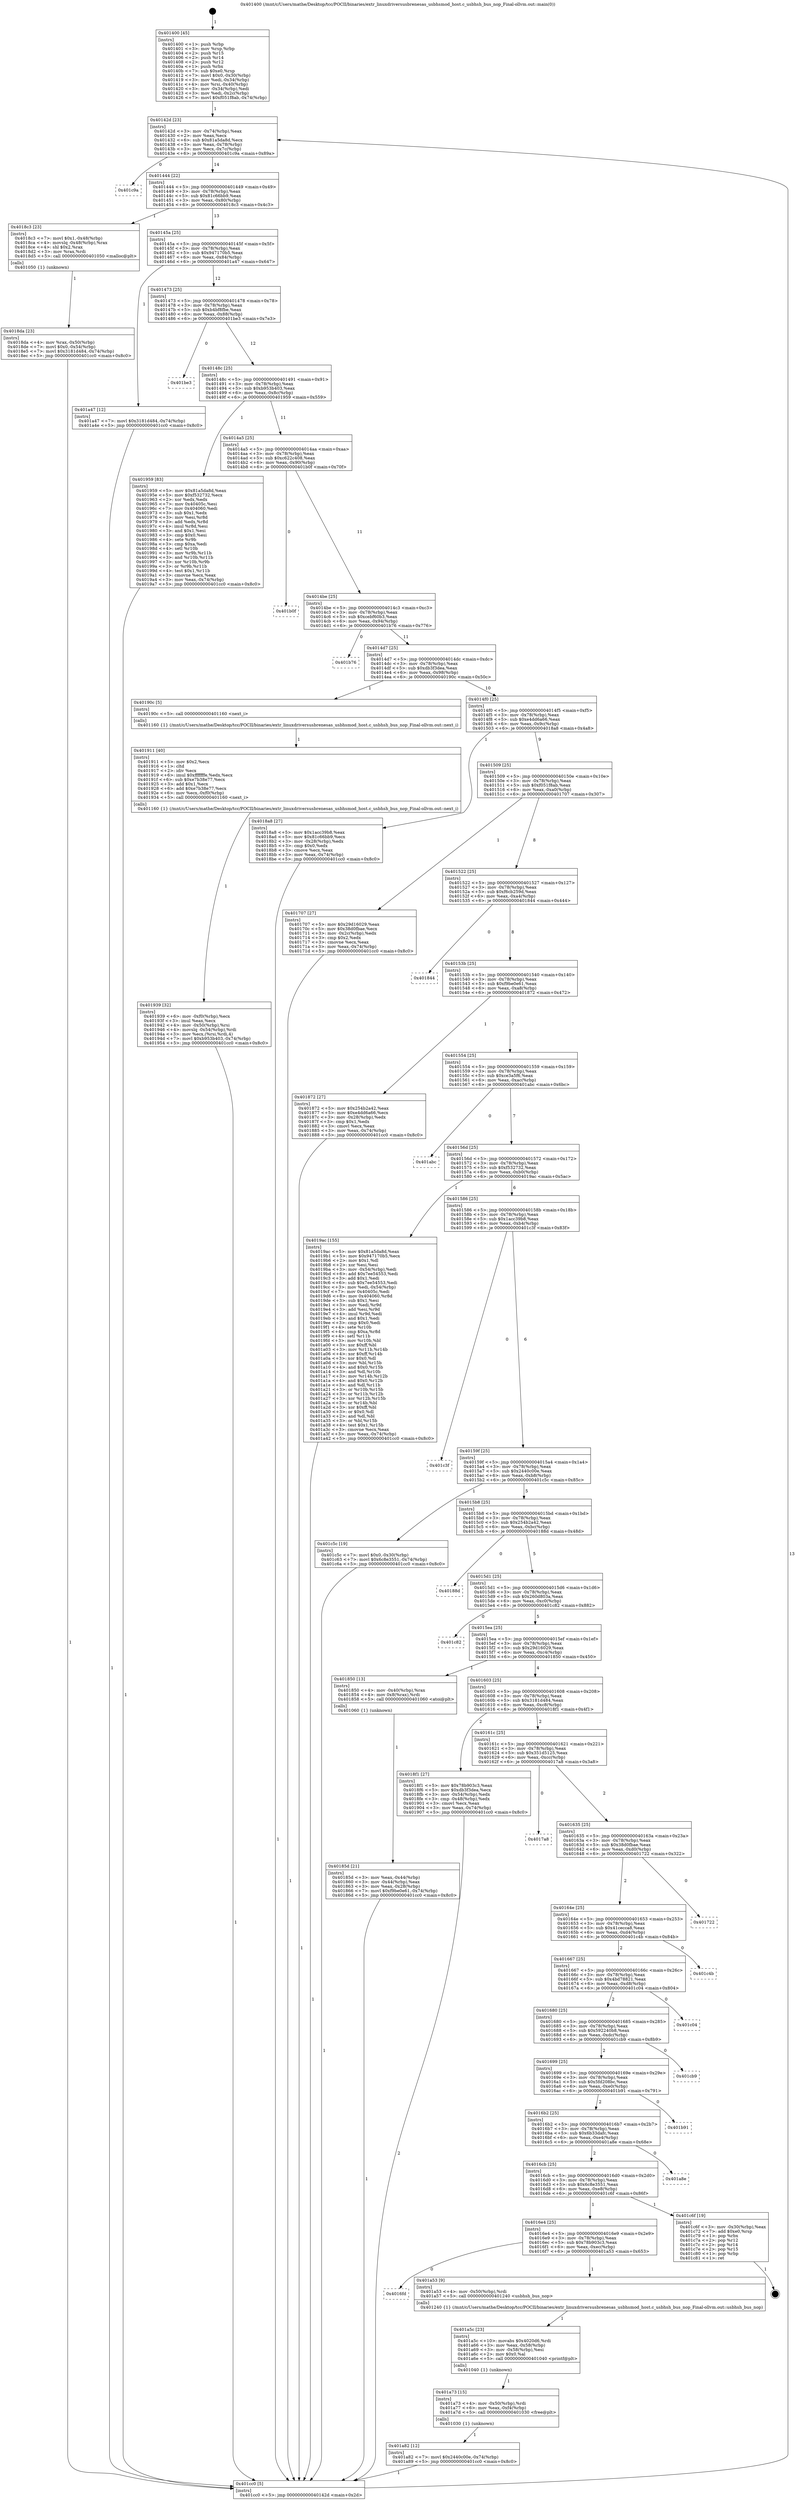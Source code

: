 digraph "0x401400" {
  label = "0x401400 (/mnt/c/Users/mathe/Desktop/tcc/POCII/binaries/extr_linuxdriversusbrenesas_usbhsmod_host.c_usbhsh_bus_nop_Final-ollvm.out::main(0))"
  labelloc = "t"
  node[shape=record]

  Entry [label="",width=0.3,height=0.3,shape=circle,fillcolor=black,style=filled]
  "0x40142d" [label="{
     0x40142d [23]\l
     | [instrs]\l
     &nbsp;&nbsp;0x40142d \<+3\>: mov -0x74(%rbp),%eax\l
     &nbsp;&nbsp;0x401430 \<+2\>: mov %eax,%ecx\l
     &nbsp;&nbsp;0x401432 \<+6\>: sub $0x81a5da8d,%ecx\l
     &nbsp;&nbsp;0x401438 \<+3\>: mov %eax,-0x78(%rbp)\l
     &nbsp;&nbsp;0x40143b \<+3\>: mov %ecx,-0x7c(%rbp)\l
     &nbsp;&nbsp;0x40143e \<+6\>: je 0000000000401c9a \<main+0x89a\>\l
  }"]
  "0x401c9a" [label="{
     0x401c9a\l
  }", style=dashed]
  "0x401444" [label="{
     0x401444 [22]\l
     | [instrs]\l
     &nbsp;&nbsp;0x401444 \<+5\>: jmp 0000000000401449 \<main+0x49\>\l
     &nbsp;&nbsp;0x401449 \<+3\>: mov -0x78(%rbp),%eax\l
     &nbsp;&nbsp;0x40144c \<+5\>: sub $0x81c66bb9,%eax\l
     &nbsp;&nbsp;0x401451 \<+3\>: mov %eax,-0x80(%rbp)\l
     &nbsp;&nbsp;0x401454 \<+6\>: je 00000000004018c3 \<main+0x4c3\>\l
  }"]
  Exit [label="",width=0.3,height=0.3,shape=circle,fillcolor=black,style=filled,peripheries=2]
  "0x4018c3" [label="{
     0x4018c3 [23]\l
     | [instrs]\l
     &nbsp;&nbsp;0x4018c3 \<+7\>: movl $0x1,-0x48(%rbp)\l
     &nbsp;&nbsp;0x4018ca \<+4\>: movslq -0x48(%rbp),%rax\l
     &nbsp;&nbsp;0x4018ce \<+4\>: shl $0x2,%rax\l
     &nbsp;&nbsp;0x4018d2 \<+3\>: mov %rax,%rdi\l
     &nbsp;&nbsp;0x4018d5 \<+5\>: call 0000000000401050 \<malloc@plt\>\l
     | [calls]\l
     &nbsp;&nbsp;0x401050 \{1\} (unknown)\l
  }"]
  "0x40145a" [label="{
     0x40145a [25]\l
     | [instrs]\l
     &nbsp;&nbsp;0x40145a \<+5\>: jmp 000000000040145f \<main+0x5f\>\l
     &nbsp;&nbsp;0x40145f \<+3\>: mov -0x78(%rbp),%eax\l
     &nbsp;&nbsp;0x401462 \<+5\>: sub $0x947170b5,%eax\l
     &nbsp;&nbsp;0x401467 \<+6\>: mov %eax,-0x84(%rbp)\l
     &nbsp;&nbsp;0x40146d \<+6\>: je 0000000000401a47 \<main+0x647\>\l
  }"]
  "0x401a82" [label="{
     0x401a82 [12]\l
     | [instrs]\l
     &nbsp;&nbsp;0x401a82 \<+7\>: movl $0x2440c00e,-0x74(%rbp)\l
     &nbsp;&nbsp;0x401a89 \<+5\>: jmp 0000000000401cc0 \<main+0x8c0\>\l
  }"]
  "0x401a47" [label="{
     0x401a47 [12]\l
     | [instrs]\l
     &nbsp;&nbsp;0x401a47 \<+7\>: movl $0x3181d484,-0x74(%rbp)\l
     &nbsp;&nbsp;0x401a4e \<+5\>: jmp 0000000000401cc0 \<main+0x8c0\>\l
  }"]
  "0x401473" [label="{
     0x401473 [25]\l
     | [instrs]\l
     &nbsp;&nbsp;0x401473 \<+5\>: jmp 0000000000401478 \<main+0x78\>\l
     &nbsp;&nbsp;0x401478 \<+3\>: mov -0x78(%rbp),%eax\l
     &nbsp;&nbsp;0x40147b \<+5\>: sub $0xb4bf8fbe,%eax\l
     &nbsp;&nbsp;0x401480 \<+6\>: mov %eax,-0x88(%rbp)\l
     &nbsp;&nbsp;0x401486 \<+6\>: je 0000000000401be3 \<main+0x7e3\>\l
  }"]
  "0x401a73" [label="{
     0x401a73 [15]\l
     | [instrs]\l
     &nbsp;&nbsp;0x401a73 \<+4\>: mov -0x50(%rbp),%rdi\l
     &nbsp;&nbsp;0x401a77 \<+6\>: mov %eax,-0xf4(%rbp)\l
     &nbsp;&nbsp;0x401a7d \<+5\>: call 0000000000401030 \<free@plt\>\l
     | [calls]\l
     &nbsp;&nbsp;0x401030 \{1\} (unknown)\l
  }"]
  "0x401be3" [label="{
     0x401be3\l
  }", style=dashed]
  "0x40148c" [label="{
     0x40148c [25]\l
     | [instrs]\l
     &nbsp;&nbsp;0x40148c \<+5\>: jmp 0000000000401491 \<main+0x91\>\l
     &nbsp;&nbsp;0x401491 \<+3\>: mov -0x78(%rbp),%eax\l
     &nbsp;&nbsp;0x401494 \<+5\>: sub $0xb953b403,%eax\l
     &nbsp;&nbsp;0x401499 \<+6\>: mov %eax,-0x8c(%rbp)\l
     &nbsp;&nbsp;0x40149f \<+6\>: je 0000000000401959 \<main+0x559\>\l
  }"]
  "0x401a5c" [label="{
     0x401a5c [23]\l
     | [instrs]\l
     &nbsp;&nbsp;0x401a5c \<+10\>: movabs $0x4020d6,%rdi\l
     &nbsp;&nbsp;0x401a66 \<+3\>: mov %eax,-0x58(%rbp)\l
     &nbsp;&nbsp;0x401a69 \<+3\>: mov -0x58(%rbp),%esi\l
     &nbsp;&nbsp;0x401a6c \<+2\>: mov $0x0,%al\l
     &nbsp;&nbsp;0x401a6e \<+5\>: call 0000000000401040 \<printf@plt\>\l
     | [calls]\l
     &nbsp;&nbsp;0x401040 \{1\} (unknown)\l
  }"]
  "0x401959" [label="{
     0x401959 [83]\l
     | [instrs]\l
     &nbsp;&nbsp;0x401959 \<+5\>: mov $0x81a5da8d,%eax\l
     &nbsp;&nbsp;0x40195e \<+5\>: mov $0xf532732,%ecx\l
     &nbsp;&nbsp;0x401963 \<+2\>: xor %edx,%edx\l
     &nbsp;&nbsp;0x401965 \<+7\>: mov 0x40405c,%esi\l
     &nbsp;&nbsp;0x40196c \<+7\>: mov 0x404060,%edi\l
     &nbsp;&nbsp;0x401973 \<+3\>: sub $0x1,%edx\l
     &nbsp;&nbsp;0x401976 \<+3\>: mov %esi,%r8d\l
     &nbsp;&nbsp;0x401979 \<+3\>: add %edx,%r8d\l
     &nbsp;&nbsp;0x40197c \<+4\>: imul %r8d,%esi\l
     &nbsp;&nbsp;0x401980 \<+3\>: and $0x1,%esi\l
     &nbsp;&nbsp;0x401983 \<+3\>: cmp $0x0,%esi\l
     &nbsp;&nbsp;0x401986 \<+4\>: sete %r9b\l
     &nbsp;&nbsp;0x40198a \<+3\>: cmp $0xa,%edi\l
     &nbsp;&nbsp;0x40198d \<+4\>: setl %r10b\l
     &nbsp;&nbsp;0x401991 \<+3\>: mov %r9b,%r11b\l
     &nbsp;&nbsp;0x401994 \<+3\>: and %r10b,%r11b\l
     &nbsp;&nbsp;0x401997 \<+3\>: xor %r10b,%r9b\l
     &nbsp;&nbsp;0x40199a \<+3\>: or %r9b,%r11b\l
     &nbsp;&nbsp;0x40199d \<+4\>: test $0x1,%r11b\l
     &nbsp;&nbsp;0x4019a1 \<+3\>: cmovne %ecx,%eax\l
     &nbsp;&nbsp;0x4019a4 \<+3\>: mov %eax,-0x74(%rbp)\l
     &nbsp;&nbsp;0x4019a7 \<+5\>: jmp 0000000000401cc0 \<main+0x8c0\>\l
  }"]
  "0x4014a5" [label="{
     0x4014a5 [25]\l
     | [instrs]\l
     &nbsp;&nbsp;0x4014a5 \<+5\>: jmp 00000000004014aa \<main+0xaa\>\l
     &nbsp;&nbsp;0x4014aa \<+3\>: mov -0x78(%rbp),%eax\l
     &nbsp;&nbsp;0x4014ad \<+5\>: sub $0xc622c408,%eax\l
     &nbsp;&nbsp;0x4014b2 \<+6\>: mov %eax,-0x90(%rbp)\l
     &nbsp;&nbsp;0x4014b8 \<+6\>: je 0000000000401b0f \<main+0x70f\>\l
  }"]
  "0x4016fd" [label="{
     0x4016fd\l
  }", style=dashed]
  "0x401b0f" [label="{
     0x401b0f\l
  }", style=dashed]
  "0x4014be" [label="{
     0x4014be [25]\l
     | [instrs]\l
     &nbsp;&nbsp;0x4014be \<+5\>: jmp 00000000004014c3 \<main+0xc3\>\l
     &nbsp;&nbsp;0x4014c3 \<+3\>: mov -0x78(%rbp),%eax\l
     &nbsp;&nbsp;0x4014c6 \<+5\>: sub $0xcebf60b3,%eax\l
     &nbsp;&nbsp;0x4014cb \<+6\>: mov %eax,-0x94(%rbp)\l
     &nbsp;&nbsp;0x4014d1 \<+6\>: je 0000000000401b76 \<main+0x776\>\l
  }"]
  "0x401a53" [label="{
     0x401a53 [9]\l
     | [instrs]\l
     &nbsp;&nbsp;0x401a53 \<+4\>: mov -0x50(%rbp),%rdi\l
     &nbsp;&nbsp;0x401a57 \<+5\>: call 0000000000401240 \<usbhsh_bus_nop\>\l
     | [calls]\l
     &nbsp;&nbsp;0x401240 \{1\} (/mnt/c/Users/mathe/Desktop/tcc/POCII/binaries/extr_linuxdriversusbrenesas_usbhsmod_host.c_usbhsh_bus_nop_Final-ollvm.out::usbhsh_bus_nop)\l
  }"]
  "0x401b76" [label="{
     0x401b76\l
  }", style=dashed]
  "0x4014d7" [label="{
     0x4014d7 [25]\l
     | [instrs]\l
     &nbsp;&nbsp;0x4014d7 \<+5\>: jmp 00000000004014dc \<main+0xdc\>\l
     &nbsp;&nbsp;0x4014dc \<+3\>: mov -0x78(%rbp),%eax\l
     &nbsp;&nbsp;0x4014df \<+5\>: sub $0xdb3f3dea,%eax\l
     &nbsp;&nbsp;0x4014e4 \<+6\>: mov %eax,-0x98(%rbp)\l
     &nbsp;&nbsp;0x4014ea \<+6\>: je 000000000040190c \<main+0x50c\>\l
  }"]
  "0x4016e4" [label="{
     0x4016e4 [25]\l
     | [instrs]\l
     &nbsp;&nbsp;0x4016e4 \<+5\>: jmp 00000000004016e9 \<main+0x2e9\>\l
     &nbsp;&nbsp;0x4016e9 \<+3\>: mov -0x78(%rbp),%eax\l
     &nbsp;&nbsp;0x4016ec \<+5\>: sub $0x78b903c3,%eax\l
     &nbsp;&nbsp;0x4016f1 \<+6\>: mov %eax,-0xec(%rbp)\l
     &nbsp;&nbsp;0x4016f7 \<+6\>: je 0000000000401a53 \<main+0x653\>\l
  }"]
  "0x40190c" [label="{
     0x40190c [5]\l
     | [instrs]\l
     &nbsp;&nbsp;0x40190c \<+5\>: call 0000000000401160 \<next_i\>\l
     | [calls]\l
     &nbsp;&nbsp;0x401160 \{1\} (/mnt/c/Users/mathe/Desktop/tcc/POCII/binaries/extr_linuxdriversusbrenesas_usbhsmod_host.c_usbhsh_bus_nop_Final-ollvm.out::next_i)\l
  }"]
  "0x4014f0" [label="{
     0x4014f0 [25]\l
     | [instrs]\l
     &nbsp;&nbsp;0x4014f0 \<+5\>: jmp 00000000004014f5 \<main+0xf5\>\l
     &nbsp;&nbsp;0x4014f5 \<+3\>: mov -0x78(%rbp),%eax\l
     &nbsp;&nbsp;0x4014f8 \<+5\>: sub $0xe4dd6a66,%eax\l
     &nbsp;&nbsp;0x4014fd \<+6\>: mov %eax,-0x9c(%rbp)\l
     &nbsp;&nbsp;0x401503 \<+6\>: je 00000000004018a8 \<main+0x4a8\>\l
  }"]
  "0x401c6f" [label="{
     0x401c6f [19]\l
     | [instrs]\l
     &nbsp;&nbsp;0x401c6f \<+3\>: mov -0x30(%rbp),%eax\l
     &nbsp;&nbsp;0x401c72 \<+7\>: add $0xe0,%rsp\l
     &nbsp;&nbsp;0x401c79 \<+1\>: pop %rbx\l
     &nbsp;&nbsp;0x401c7a \<+2\>: pop %r12\l
     &nbsp;&nbsp;0x401c7c \<+2\>: pop %r14\l
     &nbsp;&nbsp;0x401c7e \<+2\>: pop %r15\l
     &nbsp;&nbsp;0x401c80 \<+1\>: pop %rbp\l
     &nbsp;&nbsp;0x401c81 \<+1\>: ret\l
  }"]
  "0x4018a8" [label="{
     0x4018a8 [27]\l
     | [instrs]\l
     &nbsp;&nbsp;0x4018a8 \<+5\>: mov $0x1acc39b8,%eax\l
     &nbsp;&nbsp;0x4018ad \<+5\>: mov $0x81c66bb9,%ecx\l
     &nbsp;&nbsp;0x4018b2 \<+3\>: mov -0x28(%rbp),%edx\l
     &nbsp;&nbsp;0x4018b5 \<+3\>: cmp $0x0,%edx\l
     &nbsp;&nbsp;0x4018b8 \<+3\>: cmove %ecx,%eax\l
     &nbsp;&nbsp;0x4018bb \<+3\>: mov %eax,-0x74(%rbp)\l
     &nbsp;&nbsp;0x4018be \<+5\>: jmp 0000000000401cc0 \<main+0x8c0\>\l
  }"]
  "0x401509" [label="{
     0x401509 [25]\l
     | [instrs]\l
     &nbsp;&nbsp;0x401509 \<+5\>: jmp 000000000040150e \<main+0x10e\>\l
     &nbsp;&nbsp;0x40150e \<+3\>: mov -0x78(%rbp),%eax\l
     &nbsp;&nbsp;0x401511 \<+5\>: sub $0xf051f8ab,%eax\l
     &nbsp;&nbsp;0x401516 \<+6\>: mov %eax,-0xa0(%rbp)\l
     &nbsp;&nbsp;0x40151c \<+6\>: je 0000000000401707 \<main+0x307\>\l
  }"]
  "0x4016cb" [label="{
     0x4016cb [25]\l
     | [instrs]\l
     &nbsp;&nbsp;0x4016cb \<+5\>: jmp 00000000004016d0 \<main+0x2d0\>\l
     &nbsp;&nbsp;0x4016d0 \<+3\>: mov -0x78(%rbp),%eax\l
     &nbsp;&nbsp;0x4016d3 \<+5\>: sub $0x6c8e3551,%eax\l
     &nbsp;&nbsp;0x4016d8 \<+6\>: mov %eax,-0xe8(%rbp)\l
     &nbsp;&nbsp;0x4016de \<+6\>: je 0000000000401c6f \<main+0x86f\>\l
  }"]
  "0x401707" [label="{
     0x401707 [27]\l
     | [instrs]\l
     &nbsp;&nbsp;0x401707 \<+5\>: mov $0x29d16029,%eax\l
     &nbsp;&nbsp;0x40170c \<+5\>: mov $0x38d0fbae,%ecx\l
     &nbsp;&nbsp;0x401711 \<+3\>: mov -0x2c(%rbp),%edx\l
     &nbsp;&nbsp;0x401714 \<+3\>: cmp $0x2,%edx\l
     &nbsp;&nbsp;0x401717 \<+3\>: cmovne %ecx,%eax\l
     &nbsp;&nbsp;0x40171a \<+3\>: mov %eax,-0x74(%rbp)\l
     &nbsp;&nbsp;0x40171d \<+5\>: jmp 0000000000401cc0 \<main+0x8c0\>\l
  }"]
  "0x401522" [label="{
     0x401522 [25]\l
     | [instrs]\l
     &nbsp;&nbsp;0x401522 \<+5\>: jmp 0000000000401527 \<main+0x127\>\l
     &nbsp;&nbsp;0x401527 \<+3\>: mov -0x78(%rbp),%eax\l
     &nbsp;&nbsp;0x40152a \<+5\>: sub $0xf6cb259d,%eax\l
     &nbsp;&nbsp;0x40152f \<+6\>: mov %eax,-0xa4(%rbp)\l
     &nbsp;&nbsp;0x401535 \<+6\>: je 0000000000401844 \<main+0x444\>\l
  }"]
  "0x401cc0" [label="{
     0x401cc0 [5]\l
     | [instrs]\l
     &nbsp;&nbsp;0x401cc0 \<+5\>: jmp 000000000040142d \<main+0x2d\>\l
  }"]
  "0x401400" [label="{
     0x401400 [45]\l
     | [instrs]\l
     &nbsp;&nbsp;0x401400 \<+1\>: push %rbp\l
     &nbsp;&nbsp;0x401401 \<+3\>: mov %rsp,%rbp\l
     &nbsp;&nbsp;0x401404 \<+2\>: push %r15\l
     &nbsp;&nbsp;0x401406 \<+2\>: push %r14\l
     &nbsp;&nbsp;0x401408 \<+2\>: push %r12\l
     &nbsp;&nbsp;0x40140a \<+1\>: push %rbx\l
     &nbsp;&nbsp;0x40140b \<+7\>: sub $0xe0,%rsp\l
     &nbsp;&nbsp;0x401412 \<+7\>: movl $0x0,-0x30(%rbp)\l
     &nbsp;&nbsp;0x401419 \<+3\>: mov %edi,-0x34(%rbp)\l
     &nbsp;&nbsp;0x40141c \<+4\>: mov %rsi,-0x40(%rbp)\l
     &nbsp;&nbsp;0x401420 \<+3\>: mov -0x34(%rbp),%edi\l
     &nbsp;&nbsp;0x401423 \<+3\>: mov %edi,-0x2c(%rbp)\l
     &nbsp;&nbsp;0x401426 \<+7\>: movl $0xf051f8ab,-0x74(%rbp)\l
  }"]
  "0x401a8e" [label="{
     0x401a8e\l
  }", style=dashed]
  "0x401844" [label="{
     0x401844\l
  }", style=dashed]
  "0x40153b" [label="{
     0x40153b [25]\l
     | [instrs]\l
     &nbsp;&nbsp;0x40153b \<+5\>: jmp 0000000000401540 \<main+0x140\>\l
     &nbsp;&nbsp;0x401540 \<+3\>: mov -0x78(%rbp),%eax\l
     &nbsp;&nbsp;0x401543 \<+5\>: sub $0xf9be0e61,%eax\l
     &nbsp;&nbsp;0x401548 \<+6\>: mov %eax,-0xa8(%rbp)\l
     &nbsp;&nbsp;0x40154e \<+6\>: je 0000000000401872 \<main+0x472\>\l
  }"]
  "0x4016b2" [label="{
     0x4016b2 [25]\l
     | [instrs]\l
     &nbsp;&nbsp;0x4016b2 \<+5\>: jmp 00000000004016b7 \<main+0x2b7\>\l
     &nbsp;&nbsp;0x4016b7 \<+3\>: mov -0x78(%rbp),%eax\l
     &nbsp;&nbsp;0x4016ba \<+5\>: sub $0x6b33dafc,%eax\l
     &nbsp;&nbsp;0x4016bf \<+6\>: mov %eax,-0xe4(%rbp)\l
     &nbsp;&nbsp;0x4016c5 \<+6\>: je 0000000000401a8e \<main+0x68e\>\l
  }"]
  "0x401872" [label="{
     0x401872 [27]\l
     | [instrs]\l
     &nbsp;&nbsp;0x401872 \<+5\>: mov $0x254b2a42,%eax\l
     &nbsp;&nbsp;0x401877 \<+5\>: mov $0xe4dd6a66,%ecx\l
     &nbsp;&nbsp;0x40187c \<+3\>: mov -0x28(%rbp),%edx\l
     &nbsp;&nbsp;0x40187f \<+3\>: cmp $0x1,%edx\l
     &nbsp;&nbsp;0x401882 \<+3\>: cmovl %ecx,%eax\l
     &nbsp;&nbsp;0x401885 \<+3\>: mov %eax,-0x74(%rbp)\l
     &nbsp;&nbsp;0x401888 \<+5\>: jmp 0000000000401cc0 \<main+0x8c0\>\l
  }"]
  "0x401554" [label="{
     0x401554 [25]\l
     | [instrs]\l
     &nbsp;&nbsp;0x401554 \<+5\>: jmp 0000000000401559 \<main+0x159\>\l
     &nbsp;&nbsp;0x401559 \<+3\>: mov -0x78(%rbp),%eax\l
     &nbsp;&nbsp;0x40155c \<+5\>: sub $0xce3a5f6,%eax\l
     &nbsp;&nbsp;0x401561 \<+6\>: mov %eax,-0xac(%rbp)\l
     &nbsp;&nbsp;0x401567 \<+6\>: je 0000000000401abc \<main+0x6bc\>\l
  }"]
  "0x401b91" [label="{
     0x401b91\l
  }", style=dashed]
  "0x401abc" [label="{
     0x401abc\l
  }", style=dashed]
  "0x40156d" [label="{
     0x40156d [25]\l
     | [instrs]\l
     &nbsp;&nbsp;0x40156d \<+5\>: jmp 0000000000401572 \<main+0x172\>\l
     &nbsp;&nbsp;0x401572 \<+3\>: mov -0x78(%rbp),%eax\l
     &nbsp;&nbsp;0x401575 \<+5\>: sub $0xf532732,%eax\l
     &nbsp;&nbsp;0x40157a \<+6\>: mov %eax,-0xb0(%rbp)\l
     &nbsp;&nbsp;0x401580 \<+6\>: je 00000000004019ac \<main+0x5ac\>\l
  }"]
  "0x401699" [label="{
     0x401699 [25]\l
     | [instrs]\l
     &nbsp;&nbsp;0x401699 \<+5\>: jmp 000000000040169e \<main+0x29e\>\l
     &nbsp;&nbsp;0x40169e \<+3\>: mov -0x78(%rbp),%eax\l
     &nbsp;&nbsp;0x4016a1 \<+5\>: sub $0x5fd208bc,%eax\l
     &nbsp;&nbsp;0x4016a6 \<+6\>: mov %eax,-0xe0(%rbp)\l
     &nbsp;&nbsp;0x4016ac \<+6\>: je 0000000000401b91 \<main+0x791\>\l
  }"]
  "0x4019ac" [label="{
     0x4019ac [155]\l
     | [instrs]\l
     &nbsp;&nbsp;0x4019ac \<+5\>: mov $0x81a5da8d,%eax\l
     &nbsp;&nbsp;0x4019b1 \<+5\>: mov $0x947170b5,%ecx\l
     &nbsp;&nbsp;0x4019b6 \<+2\>: mov $0x1,%dl\l
     &nbsp;&nbsp;0x4019b8 \<+2\>: xor %esi,%esi\l
     &nbsp;&nbsp;0x4019ba \<+3\>: mov -0x54(%rbp),%edi\l
     &nbsp;&nbsp;0x4019bd \<+6\>: add $0x7ee54553,%edi\l
     &nbsp;&nbsp;0x4019c3 \<+3\>: add $0x1,%edi\l
     &nbsp;&nbsp;0x4019c6 \<+6\>: sub $0x7ee54553,%edi\l
     &nbsp;&nbsp;0x4019cc \<+3\>: mov %edi,-0x54(%rbp)\l
     &nbsp;&nbsp;0x4019cf \<+7\>: mov 0x40405c,%edi\l
     &nbsp;&nbsp;0x4019d6 \<+8\>: mov 0x404060,%r8d\l
     &nbsp;&nbsp;0x4019de \<+3\>: sub $0x1,%esi\l
     &nbsp;&nbsp;0x4019e1 \<+3\>: mov %edi,%r9d\l
     &nbsp;&nbsp;0x4019e4 \<+3\>: add %esi,%r9d\l
     &nbsp;&nbsp;0x4019e7 \<+4\>: imul %r9d,%edi\l
     &nbsp;&nbsp;0x4019eb \<+3\>: and $0x1,%edi\l
     &nbsp;&nbsp;0x4019ee \<+3\>: cmp $0x0,%edi\l
     &nbsp;&nbsp;0x4019f1 \<+4\>: sete %r10b\l
     &nbsp;&nbsp;0x4019f5 \<+4\>: cmp $0xa,%r8d\l
     &nbsp;&nbsp;0x4019f9 \<+4\>: setl %r11b\l
     &nbsp;&nbsp;0x4019fd \<+3\>: mov %r10b,%bl\l
     &nbsp;&nbsp;0x401a00 \<+3\>: xor $0xff,%bl\l
     &nbsp;&nbsp;0x401a03 \<+3\>: mov %r11b,%r14b\l
     &nbsp;&nbsp;0x401a06 \<+4\>: xor $0xff,%r14b\l
     &nbsp;&nbsp;0x401a0a \<+3\>: xor $0x0,%dl\l
     &nbsp;&nbsp;0x401a0d \<+3\>: mov %bl,%r15b\l
     &nbsp;&nbsp;0x401a10 \<+4\>: and $0x0,%r15b\l
     &nbsp;&nbsp;0x401a14 \<+3\>: and %dl,%r10b\l
     &nbsp;&nbsp;0x401a17 \<+3\>: mov %r14b,%r12b\l
     &nbsp;&nbsp;0x401a1a \<+4\>: and $0x0,%r12b\l
     &nbsp;&nbsp;0x401a1e \<+3\>: and %dl,%r11b\l
     &nbsp;&nbsp;0x401a21 \<+3\>: or %r10b,%r15b\l
     &nbsp;&nbsp;0x401a24 \<+3\>: or %r11b,%r12b\l
     &nbsp;&nbsp;0x401a27 \<+3\>: xor %r12b,%r15b\l
     &nbsp;&nbsp;0x401a2a \<+3\>: or %r14b,%bl\l
     &nbsp;&nbsp;0x401a2d \<+3\>: xor $0xff,%bl\l
     &nbsp;&nbsp;0x401a30 \<+3\>: or $0x0,%dl\l
     &nbsp;&nbsp;0x401a33 \<+2\>: and %dl,%bl\l
     &nbsp;&nbsp;0x401a35 \<+3\>: or %bl,%r15b\l
     &nbsp;&nbsp;0x401a38 \<+4\>: test $0x1,%r15b\l
     &nbsp;&nbsp;0x401a3c \<+3\>: cmovne %ecx,%eax\l
     &nbsp;&nbsp;0x401a3f \<+3\>: mov %eax,-0x74(%rbp)\l
     &nbsp;&nbsp;0x401a42 \<+5\>: jmp 0000000000401cc0 \<main+0x8c0\>\l
  }"]
  "0x401586" [label="{
     0x401586 [25]\l
     | [instrs]\l
     &nbsp;&nbsp;0x401586 \<+5\>: jmp 000000000040158b \<main+0x18b\>\l
     &nbsp;&nbsp;0x40158b \<+3\>: mov -0x78(%rbp),%eax\l
     &nbsp;&nbsp;0x40158e \<+5\>: sub $0x1acc39b8,%eax\l
     &nbsp;&nbsp;0x401593 \<+6\>: mov %eax,-0xb4(%rbp)\l
     &nbsp;&nbsp;0x401599 \<+6\>: je 0000000000401c3f \<main+0x83f\>\l
  }"]
  "0x401cb9" [label="{
     0x401cb9\l
  }", style=dashed]
  "0x401c3f" [label="{
     0x401c3f\l
  }", style=dashed]
  "0x40159f" [label="{
     0x40159f [25]\l
     | [instrs]\l
     &nbsp;&nbsp;0x40159f \<+5\>: jmp 00000000004015a4 \<main+0x1a4\>\l
     &nbsp;&nbsp;0x4015a4 \<+3\>: mov -0x78(%rbp),%eax\l
     &nbsp;&nbsp;0x4015a7 \<+5\>: sub $0x2440c00e,%eax\l
     &nbsp;&nbsp;0x4015ac \<+6\>: mov %eax,-0xb8(%rbp)\l
     &nbsp;&nbsp;0x4015b2 \<+6\>: je 0000000000401c5c \<main+0x85c\>\l
  }"]
  "0x401680" [label="{
     0x401680 [25]\l
     | [instrs]\l
     &nbsp;&nbsp;0x401680 \<+5\>: jmp 0000000000401685 \<main+0x285\>\l
     &nbsp;&nbsp;0x401685 \<+3\>: mov -0x78(%rbp),%eax\l
     &nbsp;&nbsp;0x401688 \<+5\>: sub $0x592240b8,%eax\l
     &nbsp;&nbsp;0x40168d \<+6\>: mov %eax,-0xdc(%rbp)\l
     &nbsp;&nbsp;0x401693 \<+6\>: je 0000000000401cb9 \<main+0x8b9\>\l
  }"]
  "0x401c5c" [label="{
     0x401c5c [19]\l
     | [instrs]\l
     &nbsp;&nbsp;0x401c5c \<+7\>: movl $0x0,-0x30(%rbp)\l
     &nbsp;&nbsp;0x401c63 \<+7\>: movl $0x6c8e3551,-0x74(%rbp)\l
     &nbsp;&nbsp;0x401c6a \<+5\>: jmp 0000000000401cc0 \<main+0x8c0\>\l
  }"]
  "0x4015b8" [label="{
     0x4015b8 [25]\l
     | [instrs]\l
     &nbsp;&nbsp;0x4015b8 \<+5\>: jmp 00000000004015bd \<main+0x1bd\>\l
     &nbsp;&nbsp;0x4015bd \<+3\>: mov -0x78(%rbp),%eax\l
     &nbsp;&nbsp;0x4015c0 \<+5\>: sub $0x254b2a42,%eax\l
     &nbsp;&nbsp;0x4015c5 \<+6\>: mov %eax,-0xbc(%rbp)\l
     &nbsp;&nbsp;0x4015cb \<+6\>: je 000000000040188d \<main+0x48d\>\l
  }"]
  "0x401c04" [label="{
     0x401c04\l
  }", style=dashed]
  "0x40188d" [label="{
     0x40188d\l
  }", style=dashed]
  "0x4015d1" [label="{
     0x4015d1 [25]\l
     | [instrs]\l
     &nbsp;&nbsp;0x4015d1 \<+5\>: jmp 00000000004015d6 \<main+0x1d6\>\l
     &nbsp;&nbsp;0x4015d6 \<+3\>: mov -0x78(%rbp),%eax\l
     &nbsp;&nbsp;0x4015d9 \<+5\>: sub $0x260d803a,%eax\l
     &nbsp;&nbsp;0x4015de \<+6\>: mov %eax,-0xc0(%rbp)\l
     &nbsp;&nbsp;0x4015e4 \<+6\>: je 0000000000401c82 \<main+0x882\>\l
  }"]
  "0x401667" [label="{
     0x401667 [25]\l
     | [instrs]\l
     &nbsp;&nbsp;0x401667 \<+5\>: jmp 000000000040166c \<main+0x26c\>\l
     &nbsp;&nbsp;0x40166c \<+3\>: mov -0x78(%rbp),%eax\l
     &nbsp;&nbsp;0x40166f \<+5\>: sub $0x4bd78821,%eax\l
     &nbsp;&nbsp;0x401674 \<+6\>: mov %eax,-0xd8(%rbp)\l
     &nbsp;&nbsp;0x40167a \<+6\>: je 0000000000401c04 \<main+0x804\>\l
  }"]
  "0x401c82" [label="{
     0x401c82\l
  }", style=dashed]
  "0x4015ea" [label="{
     0x4015ea [25]\l
     | [instrs]\l
     &nbsp;&nbsp;0x4015ea \<+5\>: jmp 00000000004015ef \<main+0x1ef\>\l
     &nbsp;&nbsp;0x4015ef \<+3\>: mov -0x78(%rbp),%eax\l
     &nbsp;&nbsp;0x4015f2 \<+5\>: sub $0x29d16029,%eax\l
     &nbsp;&nbsp;0x4015f7 \<+6\>: mov %eax,-0xc4(%rbp)\l
     &nbsp;&nbsp;0x4015fd \<+6\>: je 0000000000401850 \<main+0x450\>\l
  }"]
  "0x401c4b" [label="{
     0x401c4b\l
  }", style=dashed]
  "0x401850" [label="{
     0x401850 [13]\l
     | [instrs]\l
     &nbsp;&nbsp;0x401850 \<+4\>: mov -0x40(%rbp),%rax\l
     &nbsp;&nbsp;0x401854 \<+4\>: mov 0x8(%rax),%rdi\l
     &nbsp;&nbsp;0x401858 \<+5\>: call 0000000000401060 \<atoi@plt\>\l
     | [calls]\l
     &nbsp;&nbsp;0x401060 \{1\} (unknown)\l
  }"]
  "0x401603" [label="{
     0x401603 [25]\l
     | [instrs]\l
     &nbsp;&nbsp;0x401603 \<+5\>: jmp 0000000000401608 \<main+0x208\>\l
     &nbsp;&nbsp;0x401608 \<+3\>: mov -0x78(%rbp),%eax\l
     &nbsp;&nbsp;0x40160b \<+5\>: sub $0x3181d484,%eax\l
     &nbsp;&nbsp;0x401610 \<+6\>: mov %eax,-0xc8(%rbp)\l
     &nbsp;&nbsp;0x401616 \<+6\>: je 00000000004018f1 \<main+0x4f1\>\l
  }"]
  "0x40185d" [label="{
     0x40185d [21]\l
     | [instrs]\l
     &nbsp;&nbsp;0x40185d \<+3\>: mov %eax,-0x44(%rbp)\l
     &nbsp;&nbsp;0x401860 \<+3\>: mov -0x44(%rbp),%eax\l
     &nbsp;&nbsp;0x401863 \<+3\>: mov %eax,-0x28(%rbp)\l
     &nbsp;&nbsp;0x401866 \<+7\>: movl $0xf9be0e61,-0x74(%rbp)\l
     &nbsp;&nbsp;0x40186d \<+5\>: jmp 0000000000401cc0 \<main+0x8c0\>\l
  }"]
  "0x4018da" [label="{
     0x4018da [23]\l
     | [instrs]\l
     &nbsp;&nbsp;0x4018da \<+4\>: mov %rax,-0x50(%rbp)\l
     &nbsp;&nbsp;0x4018de \<+7\>: movl $0x0,-0x54(%rbp)\l
     &nbsp;&nbsp;0x4018e5 \<+7\>: movl $0x3181d484,-0x74(%rbp)\l
     &nbsp;&nbsp;0x4018ec \<+5\>: jmp 0000000000401cc0 \<main+0x8c0\>\l
  }"]
  "0x40164e" [label="{
     0x40164e [25]\l
     | [instrs]\l
     &nbsp;&nbsp;0x40164e \<+5\>: jmp 0000000000401653 \<main+0x253\>\l
     &nbsp;&nbsp;0x401653 \<+3\>: mov -0x78(%rbp),%eax\l
     &nbsp;&nbsp;0x401656 \<+5\>: sub $0x41cecca8,%eax\l
     &nbsp;&nbsp;0x40165b \<+6\>: mov %eax,-0xd4(%rbp)\l
     &nbsp;&nbsp;0x401661 \<+6\>: je 0000000000401c4b \<main+0x84b\>\l
  }"]
  "0x4018f1" [label="{
     0x4018f1 [27]\l
     | [instrs]\l
     &nbsp;&nbsp;0x4018f1 \<+5\>: mov $0x78b903c3,%eax\l
     &nbsp;&nbsp;0x4018f6 \<+5\>: mov $0xdb3f3dea,%ecx\l
     &nbsp;&nbsp;0x4018fb \<+3\>: mov -0x54(%rbp),%edx\l
     &nbsp;&nbsp;0x4018fe \<+3\>: cmp -0x48(%rbp),%edx\l
     &nbsp;&nbsp;0x401901 \<+3\>: cmovl %ecx,%eax\l
     &nbsp;&nbsp;0x401904 \<+3\>: mov %eax,-0x74(%rbp)\l
     &nbsp;&nbsp;0x401907 \<+5\>: jmp 0000000000401cc0 \<main+0x8c0\>\l
  }"]
  "0x40161c" [label="{
     0x40161c [25]\l
     | [instrs]\l
     &nbsp;&nbsp;0x40161c \<+5\>: jmp 0000000000401621 \<main+0x221\>\l
     &nbsp;&nbsp;0x401621 \<+3\>: mov -0x78(%rbp),%eax\l
     &nbsp;&nbsp;0x401624 \<+5\>: sub $0x351d5125,%eax\l
     &nbsp;&nbsp;0x401629 \<+6\>: mov %eax,-0xcc(%rbp)\l
     &nbsp;&nbsp;0x40162f \<+6\>: je 00000000004017a8 \<main+0x3a8\>\l
  }"]
  "0x401911" [label="{
     0x401911 [40]\l
     | [instrs]\l
     &nbsp;&nbsp;0x401911 \<+5\>: mov $0x2,%ecx\l
     &nbsp;&nbsp;0x401916 \<+1\>: cltd\l
     &nbsp;&nbsp;0x401917 \<+2\>: idiv %ecx\l
     &nbsp;&nbsp;0x401919 \<+6\>: imul $0xfffffffe,%edx,%ecx\l
     &nbsp;&nbsp;0x40191f \<+6\>: sub $0xe7b38e77,%ecx\l
     &nbsp;&nbsp;0x401925 \<+3\>: add $0x1,%ecx\l
     &nbsp;&nbsp;0x401928 \<+6\>: add $0xe7b38e77,%ecx\l
     &nbsp;&nbsp;0x40192e \<+6\>: mov %ecx,-0xf0(%rbp)\l
     &nbsp;&nbsp;0x401934 \<+5\>: call 0000000000401160 \<next_i\>\l
     | [calls]\l
     &nbsp;&nbsp;0x401160 \{1\} (/mnt/c/Users/mathe/Desktop/tcc/POCII/binaries/extr_linuxdriversusbrenesas_usbhsmod_host.c_usbhsh_bus_nop_Final-ollvm.out::next_i)\l
  }"]
  "0x401939" [label="{
     0x401939 [32]\l
     | [instrs]\l
     &nbsp;&nbsp;0x401939 \<+6\>: mov -0xf0(%rbp),%ecx\l
     &nbsp;&nbsp;0x40193f \<+3\>: imul %eax,%ecx\l
     &nbsp;&nbsp;0x401942 \<+4\>: mov -0x50(%rbp),%rsi\l
     &nbsp;&nbsp;0x401946 \<+4\>: movslq -0x54(%rbp),%rdi\l
     &nbsp;&nbsp;0x40194a \<+3\>: mov %ecx,(%rsi,%rdi,4)\l
     &nbsp;&nbsp;0x40194d \<+7\>: movl $0xb953b403,-0x74(%rbp)\l
     &nbsp;&nbsp;0x401954 \<+5\>: jmp 0000000000401cc0 \<main+0x8c0\>\l
  }"]
  "0x401722" [label="{
     0x401722\l
  }", style=dashed]
  "0x4017a8" [label="{
     0x4017a8\l
  }", style=dashed]
  "0x401635" [label="{
     0x401635 [25]\l
     | [instrs]\l
     &nbsp;&nbsp;0x401635 \<+5\>: jmp 000000000040163a \<main+0x23a\>\l
     &nbsp;&nbsp;0x40163a \<+3\>: mov -0x78(%rbp),%eax\l
     &nbsp;&nbsp;0x40163d \<+5\>: sub $0x38d0fbae,%eax\l
     &nbsp;&nbsp;0x401642 \<+6\>: mov %eax,-0xd0(%rbp)\l
     &nbsp;&nbsp;0x401648 \<+6\>: je 0000000000401722 \<main+0x322\>\l
  }"]
  Entry -> "0x401400" [label=" 1"]
  "0x40142d" -> "0x401c9a" [label=" 0"]
  "0x40142d" -> "0x401444" [label=" 14"]
  "0x401c6f" -> Exit [label=" 1"]
  "0x401444" -> "0x4018c3" [label=" 1"]
  "0x401444" -> "0x40145a" [label=" 13"]
  "0x401c5c" -> "0x401cc0" [label=" 1"]
  "0x40145a" -> "0x401a47" [label=" 1"]
  "0x40145a" -> "0x401473" [label=" 12"]
  "0x401a82" -> "0x401cc0" [label=" 1"]
  "0x401473" -> "0x401be3" [label=" 0"]
  "0x401473" -> "0x40148c" [label=" 12"]
  "0x401a73" -> "0x401a82" [label=" 1"]
  "0x40148c" -> "0x401959" [label=" 1"]
  "0x40148c" -> "0x4014a5" [label=" 11"]
  "0x401a5c" -> "0x401a73" [label=" 1"]
  "0x4014a5" -> "0x401b0f" [label=" 0"]
  "0x4014a5" -> "0x4014be" [label=" 11"]
  "0x401a53" -> "0x401a5c" [label=" 1"]
  "0x4014be" -> "0x401b76" [label=" 0"]
  "0x4014be" -> "0x4014d7" [label=" 11"]
  "0x4016e4" -> "0x4016fd" [label=" 0"]
  "0x4014d7" -> "0x40190c" [label=" 1"]
  "0x4014d7" -> "0x4014f0" [label=" 10"]
  "0x4016e4" -> "0x401a53" [label=" 1"]
  "0x4014f0" -> "0x4018a8" [label=" 1"]
  "0x4014f0" -> "0x401509" [label=" 9"]
  "0x4016cb" -> "0x4016e4" [label=" 1"]
  "0x401509" -> "0x401707" [label=" 1"]
  "0x401509" -> "0x401522" [label=" 8"]
  "0x401707" -> "0x401cc0" [label=" 1"]
  "0x401400" -> "0x40142d" [label=" 1"]
  "0x401cc0" -> "0x40142d" [label=" 13"]
  "0x4016cb" -> "0x401c6f" [label=" 1"]
  "0x401522" -> "0x401844" [label=" 0"]
  "0x401522" -> "0x40153b" [label=" 8"]
  "0x4016b2" -> "0x4016cb" [label=" 2"]
  "0x40153b" -> "0x401872" [label=" 1"]
  "0x40153b" -> "0x401554" [label=" 7"]
  "0x4016b2" -> "0x401a8e" [label=" 0"]
  "0x401554" -> "0x401abc" [label=" 0"]
  "0x401554" -> "0x40156d" [label=" 7"]
  "0x401699" -> "0x4016b2" [label=" 2"]
  "0x40156d" -> "0x4019ac" [label=" 1"]
  "0x40156d" -> "0x401586" [label=" 6"]
  "0x401699" -> "0x401b91" [label=" 0"]
  "0x401586" -> "0x401c3f" [label=" 0"]
  "0x401586" -> "0x40159f" [label=" 6"]
  "0x401680" -> "0x401699" [label=" 2"]
  "0x40159f" -> "0x401c5c" [label=" 1"]
  "0x40159f" -> "0x4015b8" [label=" 5"]
  "0x401680" -> "0x401cb9" [label=" 0"]
  "0x4015b8" -> "0x40188d" [label=" 0"]
  "0x4015b8" -> "0x4015d1" [label=" 5"]
  "0x401667" -> "0x401680" [label=" 2"]
  "0x4015d1" -> "0x401c82" [label=" 0"]
  "0x4015d1" -> "0x4015ea" [label=" 5"]
  "0x401667" -> "0x401c04" [label=" 0"]
  "0x4015ea" -> "0x401850" [label=" 1"]
  "0x4015ea" -> "0x401603" [label=" 4"]
  "0x401850" -> "0x40185d" [label=" 1"]
  "0x40185d" -> "0x401cc0" [label=" 1"]
  "0x401872" -> "0x401cc0" [label=" 1"]
  "0x4018a8" -> "0x401cc0" [label=" 1"]
  "0x4018c3" -> "0x4018da" [label=" 1"]
  "0x4018da" -> "0x401cc0" [label=" 1"]
  "0x40164e" -> "0x401667" [label=" 2"]
  "0x401603" -> "0x4018f1" [label=" 2"]
  "0x401603" -> "0x40161c" [label=" 2"]
  "0x4018f1" -> "0x401cc0" [label=" 2"]
  "0x40190c" -> "0x401911" [label=" 1"]
  "0x401911" -> "0x401939" [label=" 1"]
  "0x401939" -> "0x401cc0" [label=" 1"]
  "0x401959" -> "0x401cc0" [label=" 1"]
  "0x4019ac" -> "0x401cc0" [label=" 1"]
  "0x401a47" -> "0x401cc0" [label=" 1"]
  "0x40164e" -> "0x401c4b" [label=" 0"]
  "0x40161c" -> "0x4017a8" [label=" 0"]
  "0x40161c" -> "0x401635" [label=" 2"]
  "0x401635" -> "0x40164e" [label=" 2"]
  "0x401635" -> "0x401722" [label=" 0"]
}

